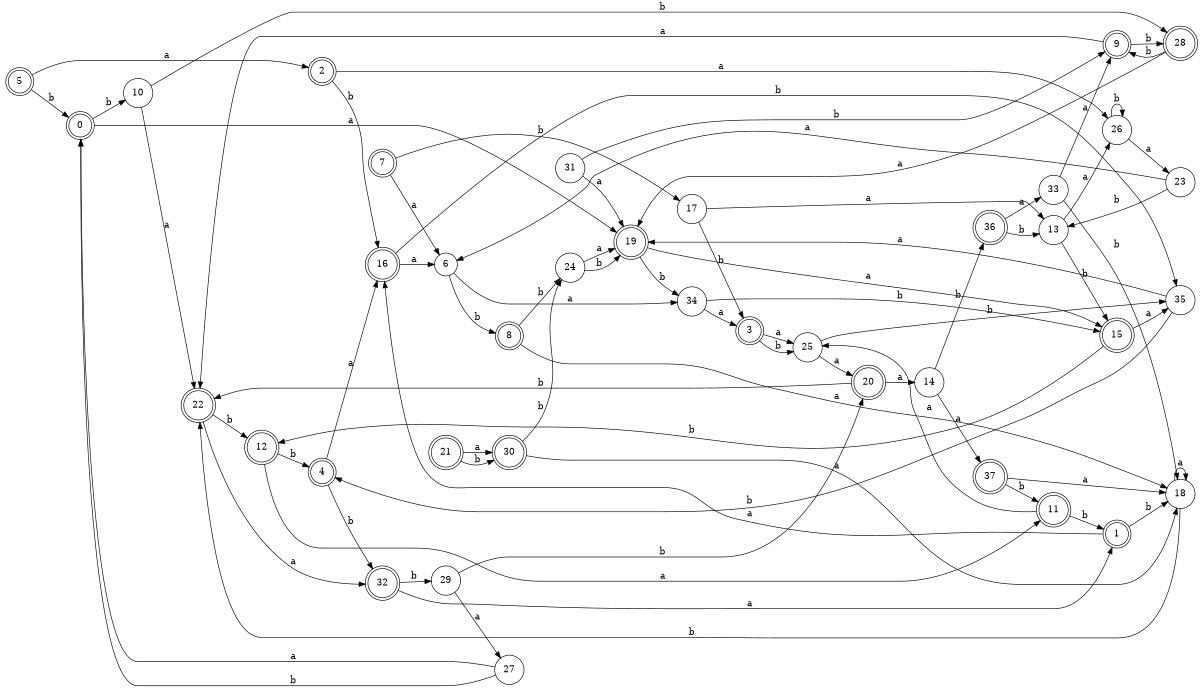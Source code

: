 digraph n31_1 {
__start0 [label="" shape="none"];

rankdir=LR;
size="8,5";

s0 [style="rounded,filled", color="black", fillcolor="white" shape="doublecircle", label="0"];
s1 [style="rounded,filled", color="black", fillcolor="white" shape="doublecircle", label="1"];
s2 [style="rounded,filled", color="black", fillcolor="white" shape="doublecircle", label="2"];
s3 [style="rounded,filled", color="black", fillcolor="white" shape="doublecircle", label="3"];
s4 [style="rounded,filled", color="black", fillcolor="white" shape="doublecircle", label="4"];
s5 [style="rounded,filled", color="black", fillcolor="white" shape="doublecircle", label="5"];
s6 [style="filled", color="black", fillcolor="white" shape="circle", label="6"];
s7 [style="rounded,filled", color="black", fillcolor="white" shape="doublecircle", label="7"];
s8 [style="rounded,filled", color="black", fillcolor="white" shape="doublecircle", label="8"];
s9 [style="rounded,filled", color="black", fillcolor="white" shape="doublecircle", label="9"];
s10 [style="filled", color="black", fillcolor="white" shape="circle", label="10"];
s11 [style="rounded,filled", color="black", fillcolor="white" shape="doublecircle", label="11"];
s12 [style="rounded,filled", color="black", fillcolor="white" shape="doublecircle", label="12"];
s13 [style="filled", color="black", fillcolor="white" shape="circle", label="13"];
s14 [style="filled", color="black", fillcolor="white" shape="circle", label="14"];
s15 [style="rounded,filled", color="black", fillcolor="white" shape="doublecircle", label="15"];
s16 [style="rounded,filled", color="black", fillcolor="white" shape="doublecircle", label="16"];
s17 [style="filled", color="black", fillcolor="white" shape="circle", label="17"];
s18 [style="filled", color="black", fillcolor="white" shape="circle", label="18"];
s19 [style="rounded,filled", color="black", fillcolor="white" shape="doublecircle", label="19"];
s20 [style="rounded,filled", color="black", fillcolor="white" shape="doublecircle", label="20"];
s21 [style="rounded,filled", color="black", fillcolor="white" shape="doublecircle", label="21"];
s22 [style="rounded,filled", color="black", fillcolor="white" shape="doublecircle", label="22"];
s23 [style="filled", color="black", fillcolor="white" shape="circle", label="23"];
s24 [style="filled", color="black", fillcolor="white" shape="circle", label="24"];
s25 [style="filled", color="black", fillcolor="white" shape="circle", label="25"];
s26 [style="filled", color="black", fillcolor="white" shape="circle", label="26"];
s27 [style="filled", color="black", fillcolor="white" shape="circle", label="27"];
s28 [style="rounded,filled", color="black", fillcolor="white" shape="doublecircle", label="28"];
s29 [style="filled", color="black", fillcolor="white" shape="circle", label="29"];
s30 [style="rounded,filled", color="black", fillcolor="white" shape="doublecircle", label="30"];
s31 [style="filled", color="black", fillcolor="white" shape="circle", label="31"];
s32 [style="rounded,filled", color="black", fillcolor="white" shape="doublecircle", label="32"];
s33 [style="filled", color="black", fillcolor="white" shape="circle", label="33"];
s34 [style="filled", color="black", fillcolor="white" shape="circle", label="34"];
s35 [style="filled", color="black", fillcolor="white" shape="circle", label="35"];
s36 [style="rounded,filled", color="black", fillcolor="white" shape="doublecircle", label="36"];
s37 [style="rounded,filled", color="black", fillcolor="white" shape="doublecircle", label="37"];
s0 -> s19 [label="a"];
s0 -> s10 [label="b"];
s1 -> s16 [label="a"];
s1 -> s18 [label="b"];
s2 -> s26 [label="a"];
s2 -> s16 [label="b"];
s3 -> s25 [label="a"];
s3 -> s25 [label="b"];
s4 -> s16 [label="a"];
s4 -> s32 [label="b"];
s5 -> s2 [label="a"];
s5 -> s0 [label="b"];
s6 -> s34 [label="a"];
s6 -> s8 [label="b"];
s7 -> s6 [label="a"];
s7 -> s17 [label="b"];
s8 -> s18 [label="a"];
s8 -> s24 [label="b"];
s9 -> s22 [label="a"];
s9 -> s28 [label="b"];
s10 -> s22 [label="a"];
s10 -> s28 [label="b"];
s11 -> s25 [label="a"];
s11 -> s1 [label="b"];
s12 -> s11 [label="a"];
s12 -> s4 [label="b"];
s13 -> s26 [label="a"];
s13 -> s15 [label="b"];
s14 -> s37 [label="a"];
s14 -> s36 [label="b"];
s15 -> s35 [label="a"];
s15 -> s12 [label="b"];
s16 -> s6 [label="a"];
s16 -> s35 [label="b"];
s17 -> s13 [label="a"];
s17 -> s3 [label="b"];
s18 -> s18 [label="a"];
s18 -> s22 [label="b"];
s19 -> s15 [label="a"];
s19 -> s34 [label="b"];
s20 -> s14 [label="a"];
s20 -> s22 [label="b"];
s21 -> s30 [label="a"];
s21 -> s30 [label="b"];
s22 -> s32 [label="a"];
s22 -> s12 [label="b"];
s23 -> s6 [label="a"];
s23 -> s13 [label="b"];
s24 -> s19 [label="a"];
s24 -> s19 [label="b"];
s25 -> s20 [label="a"];
s25 -> s35 [label="b"];
s26 -> s23 [label="a"];
s26 -> s26 [label="b"];
s27 -> s0 [label="a"];
s27 -> s0 [label="b"];
s28 -> s19 [label="a"];
s28 -> s9 [label="b"];
s29 -> s27 [label="a"];
s29 -> s20 [label="b"];
s30 -> s18 [label="a"];
s30 -> s24 [label="b"];
s31 -> s19 [label="a"];
s31 -> s9 [label="b"];
s32 -> s1 [label="a"];
s32 -> s29 [label="b"];
s33 -> s9 [label="a"];
s33 -> s18 [label="b"];
s34 -> s3 [label="a"];
s34 -> s15 [label="b"];
s35 -> s19 [label="a"];
s35 -> s4 [label="b"];
s36 -> s33 [label="a"];
s36 -> s13 [label="b"];
s37 -> s18 [label="a"];
s37 -> s11 [label="b"];

}